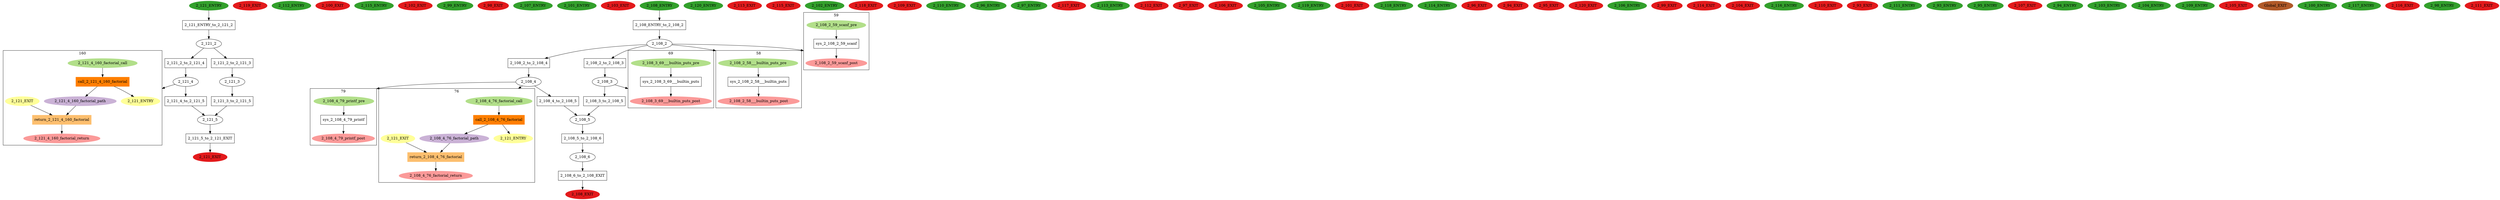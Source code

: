 digraph model { 
compound=true; 
node  [style="filled", colorscheme="paired12"];  "2_121_4" [shape=ellipse, style=""];
subgraph "cluster_2_121_4_160" { 
label="160"  "2_121_4_160_factorial_entry_ref" [label="2_121_ENTRY", shape=ellipse, color=11, style=filled];
  "2_121_4_160_factorial_path" [shape=ellipse, color=9, style=filled];
  "2_121_4_160_factorial_call" [shape=ellipse, style=""];
  "2_121_4_160_factorial_return" [shape=ellipse, style=""];
  "2_121_4_160_factorial_exit_ref" [label="2_121_EXIT", shape=ellipse, color=11, style=filled];
  "call_2_121_4_160_factorial" [shape=box, style=""];
  "call_2_121_4_160_factorial" [color=8, style=filled];
  "call_2_121_4_160_factorial" [label="call_2_121_4_160_factorial\n"];
  "return_2_121_4_160_factorial" [shape=box, style=""];
  "return_2_121_4_160_factorial" [color=7, style=filled];
  "return_2_121_4_160_factorial" [label="return_2_121_4_160_factorial\n"];
  "call_2_121_4_160_factorial" -> "2_121_4_160_factorial_path" [label="", arrowhead="normal"];
  "return_2_121_4_160_factorial" -> "2_121_4_160_factorial_return" [label="", arrowhead="normal"];
  "2_121_4_160_factorial_call" -> "call_2_121_4_160_factorial" [label="", arrowhead="normal"];
  "2_121_4_160_factorial_exit_ref" -> "return_2_121_4_160_factorial" [label="", arrowhead="normal"];
  "2_121_4_160_factorial_path" -> "return_2_121_4_160_factorial" [label="", arrowhead="normal"];
  "call_2_121_4_160_factorial" -> "2_121_4_160_factorial_entry_ref" [label="", arrowhead="normal"];
}
  "2_121_4" -> "2_121_4_160_factorial_entry_ref" [lhead="cluster_2_121_4_160"];
  "2_121_4_160_factorial_call" [color=3, style=filled];
  "2_121_4_160_factorial_return" [color=5, style=filled];
  "2_121_5" [shape=ellipse, style=""];
  "2_119_EXIT" [shape=ellipse, color=6, style=filled];
  "2_112_ENTRY" [shape=ellipse, color=4, style=filled];
  "2_100_EXIT" [shape=ellipse, color=6, style=filled];
  "2_115_ENTRY" [shape=ellipse, color=4, style=filled];
  "2_121_2" [shape=ellipse, style=""];
  "2_121_3" [shape=ellipse, style=""];
  "2_102_EXIT" [shape=ellipse, color=6, style=filled];
  "2_99_ENTRY" [shape=ellipse, color=4, style=filled];
  "2_98_EXIT" [shape=ellipse, color=6, style=filled];
  "2_107_ENTRY" [shape=ellipse, color=4, style=filled];
  "2_101_ENTRY" [shape=ellipse, color=4, style=filled];
  "2_121_EXIT" [shape=ellipse, color=6, style=filled];
  "2_103_EXIT" [shape=ellipse, color=6, style=filled];
  "2_108_EXIT" [shape=ellipse, color=6, style=filled];
  "2_120_ENTRY" [shape=ellipse, color=4, style=filled];
  "2_113_EXIT" [shape=ellipse, color=6, style=filled];
  "2_115_EXIT" [shape=ellipse, color=6, style=filled];
  "2_102_ENTRY" [shape=ellipse, color=4, style=filled];
  "2_118_EXIT" [shape=ellipse, color=6, style=filled];
  "2_109_EXIT" [shape=ellipse, color=6, style=filled];
  "2_110_ENTRY" [shape=ellipse, color=4, style=filled];
  "2_96_ENTRY" [shape=ellipse, color=4, style=filled];
  "2_97_ENTRY" [shape=ellipse, color=4, style=filled];
  "2_117_EXIT" [shape=ellipse, color=6, style=filled];
  "2_113_ENTRY" [shape=ellipse, color=4, style=filled];
  "2_108_ENTRY" [shape=ellipse, color=4, style=filled];
  "2_112_EXIT" [shape=ellipse, color=6, style=filled];
  "2_97_EXIT" [shape=ellipse, color=6, style=filled];
  "2_106_EXIT" [shape=ellipse, color=6, style=filled];
  "2_105_ENTRY" [shape=ellipse, color=4, style=filled];
  "2_119_ENTRY" [shape=ellipse, color=4, style=filled];
  "2_101_EXIT" [shape=ellipse, color=6, style=filled];
  "2_118_ENTRY" [shape=ellipse, color=4, style=filled];
  "2_114_ENTRY" [shape=ellipse, color=4, style=filled];
  "2_96_EXIT" [shape=ellipse, color=6, style=filled];
  "2_94_EXIT" [shape=ellipse, color=6, style=filled];
  "2_108_2" [shape=ellipse, style=""];
subgraph "cluster_2_108_2_58" { 
label="58"  "2_108_2_58___builtin_puts_pre" [shape=ellipse, style=""];
  "2_108_2_58___builtin_puts_post" [shape=ellipse, style=""];
  "sys_2_108_2_58___builtin_puts" [shape=box, style=""];
  "sys_2_108_2_58___builtin_puts" [label="sys_2_108_2_58___builtin_puts\n"];
  "2_108_2_58___builtin_puts_pre" -> "sys_2_108_2_58___builtin_puts" [label="", arrowhead="normal"];
  "sys_2_108_2_58___builtin_puts" -> "2_108_2_58___builtin_puts_post" [label="", arrowhead="normal"];
}
  "2_108_2" -> "2_108_2_58___builtin_puts_pre" [lhead="cluster_2_108_2_58"];
  "2_108_2_58___builtin_puts_pre" [color=3, style=filled];
  "2_108_2_58___builtin_puts_post" [color=5, style=filled];
subgraph "cluster_2_108_2_59" { 
label="59"  "2_108_2_59_scanf_post" [shape=ellipse, style=""];
  "2_108_2_59_scanf_pre" [shape=ellipse, style=""];
  "sys_2_108_2_59_scanf" [shape=box, style=""];
  "sys_2_108_2_59_scanf" [label="sys_2_108_2_59_scanf\n"];
  "sys_2_108_2_59_scanf" -> "2_108_2_59_scanf_post" [label="", arrowhead="normal"];
  "2_108_2_59_scanf_pre" -> "sys_2_108_2_59_scanf" [label="", arrowhead="normal"];
}
  "2_108_2" -> "2_108_2_59_scanf_post" [lhead="cluster_2_108_2_59"];
  "2_108_2_59_scanf_pre" [color=3, style=filled];
  "2_108_2_59_scanf_post" [color=5, style=filled];
  "2_95_EXIT" [shape=ellipse, color=6, style=filled];
  "2_120_EXIT" [shape=ellipse, color=6, style=filled];
  "2_106_ENTRY" [shape=ellipse, color=4, style=filled];
  "2_99_EXIT" [shape=ellipse, color=6, style=filled];
  "2_114_EXIT" [shape=ellipse, color=6, style=filled];
  "2_104_EXIT" [shape=ellipse, color=6, style=filled];
  "2_116_ENTRY" [shape=ellipse, color=4, style=filled];
  "2_110_EXIT" [shape=ellipse, color=6, style=filled];
  "2_93_EXIT" [shape=ellipse, color=6, style=filled];
  "2_111_ENTRY" [shape=ellipse, color=4, style=filled];
  "2_121_ENTRY" [shape=ellipse, color=4, style=filled];
  "2_93_ENTRY" [shape=ellipse, color=4, style=filled];
  "2_95_ENTRY" [shape=ellipse, color=4, style=filled];
  "2_107_EXIT" [shape=ellipse, color=6, style=filled];
  "2_94_ENTRY" [shape=ellipse, color=4, style=filled];
  "2_103_ENTRY" [shape=ellipse, color=4, style=filled];
  "2_104_ENTRY" [shape=ellipse, color=4, style=filled];
  "2_108_6" [shape=ellipse, style=""];
  "2_109_ENTRY" [shape=ellipse, color=4, style=filled];
  "2_105_EXIT" [shape=ellipse, color=6, style=filled];
  "2_108_5" [shape=ellipse, style=""];
  "Global_EXIT" [shape=ellipse, color=12, style=filled];
  "2_108_4" [shape=ellipse, style=""];
subgraph "cluster_2_108_4_76" { 
label="76"  "2_108_4_76_factorial_call" [shape=ellipse, style=""];
  "2_108_4_76_factorial_return" [shape=ellipse, style=""];
  "2_108_4_76_factorial_exit_ref" [label="2_121_EXIT", shape=ellipse, color=11, style=filled];
  "2_108_4_76_factorial_path" [shape=ellipse, color=9, style=filled];
  "2_108_4_76_factorial_entry_ref" [label="2_121_ENTRY", shape=ellipse, color=11, style=filled];
  "return_2_108_4_76_factorial" [shape=box, style=""];
  "return_2_108_4_76_factorial" [color=7, style=filled];
  "return_2_108_4_76_factorial" [label="return_2_108_4_76_factorial\n"];
  "call_2_108_4_76_factorial" [shape=box, style=""];
  "call_2_108_4_76_factorial" [color=8, style=filled];
  "call_2_108_4_76_factorial" [label="call_2_108_4_76_factorial\n"];
  "call_2_108_4_76_factorial" -> "2_108_4_76_factorial_entry_ref" [label="", arrowhead="normal"];
  "return_2_108_4_76_factorial" -> "2_108_4_76_factorial_return" [label="", arrowhead="normal"];
  "2_108_4_76_factorial_exit_ref" -> "return_2_108_4_76_factorial" [label="", arrowhead="normal"];
  "2_108_4_76_factorial_call" -> "call_2_108_4_76_factorial" [label="", arrowhead="normal"];
  "call_2_108_4_76_factorial" -> "2_108_4_76_factorial_path" [label="", arrowhead="normal"];
  "2_108_4_76_factorial_path" -> "return_2_108_4_76_factorial" [label="", arrowhead="normal"];
}
  "2_108_4" -> "2_108_4_76_factorial_call" [lhead="cluster_2_108_4_76"];
  "2_108_4_76_factorial_call" [color=3, style=filled];
  "2_108_4_76_factorial_return" [color=5, style=filled];
subgraph "cluster_2_108_4_79" { 
label="79"  "2_108_4_79_printf_pre" [shape=ellipse, style=""];
  "2_108_4_79_printf_post" [shape=ellipse, style=""];
  "sys_2_108_4_79_printf" [shape=box, style=""];
  "sys_2_108_4_79_printf" [label="sys_2_108_4_79_printf\n"];
  "2_108_4_79_printf_pre" -> "sys_2_108_4_79_printf" [label="", arrowhead="normal"];
  "sys_2_108_4_79_printf" -> "2_108_4_79_printf_post" [label="", arrowhead="normal"];
}
  "2_108_4" -> "2_108_4_79_printf_pre" [lhead="cluster_2_108_4_79"];
  "2_108_4_79_printf_pre" [color=3, style=filled];
  "2_108_4_79_printf_post" [color=5, style=filled];
  "2_100_ENTRY" [shape=ellipse, color=4, style=filled];
  "2_108_3" [shape=ellipse, style=""];
subgraph "cluster_2_108_3_69" { 
label="69"  "2_108_3_69___builtin_puts_post" [shape=ellipse, style=""];
  "2_108_3_69___builtin_puts_pre" [shape=ellipse, style=""];
  "sys_2_108_3_69___builtin_puts" [shape=box, style=""];
  "sys_2_108_3_69___builtin_puts" [label="sys_2_108_3_69___builtin_puts\n"];
  "sys_2_108_3_69___builtin_puts" -> "2_108_3_69___builtin_puts_post" [label="", arrowhead="normal"];
  "2_108_3_69___builtin_puts_pre" -> "sys_2_108_3_69___builtin_puts" [label="", arrowhead="normal"];
}
  "2_108_3" -> "2_108_3_69___builtin_puts_post" [lhead="cluster_2_108_3_69"];
  "2_108_3_69___builtin_puts_pre" [color=3, style=filled];
  "2_108_3_69___builtin_puts_post" [color=5, style=filled];
  "2_117_ENTRY" [shape=ellipse, color=4, style=filled];
  "2_116_EXIT" [shape=ellipse, color=6, style=filled];
  "2_98_ENTRY" [shape=ellipse, color=4, style=filled];
  "2_111_EXIT" [shape=ellipse, color=6, style=filled];
  "2_108_2_to_2_108_3" [shape=box, style=""];
  "2_108_2_to_2_108_3" [label="2_108_2_to_2_108_3\n"];
  "2_108_2_to_2_108_4" [shape=box, style=""];
  "2_108_2_to_2_108_4" [label="2_108_2_to_2_108_4\n"];
  "2_108_5_to_2_108_6" [shape=box, style=""];
  "2_108_5_to_2_108_6" [label="2_108_5_to_2_108_6\n"];
  "2_108_6_to_2_108_EXIT" [shape=box, style=""];
  "2_108_6_to_2_108_EXIT" [label="2_108_6_to_2_108_EXIT\n"];
  "2_121_2_to_2_121_4" [shape=box, style=""];
  "2_121_2_to_2_121_4" [label="2_121_2_to_2_121_4\n"];
  "2_121_2_to_2_121_3" [shape=box, style=""];
  "2_121_2_to_2_121_3" [label="2_121_2_to_2_121_3\n"];
  "2_108_3_to_2_108_5" [shape=box, style=""];
  "2_108_3_to_2_108_5" [label="2_108_3_to_2_108_5\n"];
  "2_108_ENTRY_to_2_108_2" [shape=box, style=""];
  "2_108_ENTRY_to_2_108_2" [label="2_108_ENTRY_to_2_108_2\n"];
  "2_121_3_to_2_121_5" [shape=box, style=""];
  "2_121_3_to_2_121_5" [label="2_121_3_to_2_121_5\n"];
  "2_121_4_to_2_121_5" [shape=box, style=""];
  "2_121_4_to_2_121_5" [label="2_121_4_to_2_121_5\n"];
  "2_121_5_to_2_121_EXIT" [shape=box, style=""];
  "2_121_5_to_2_121_EXIT" [label="2_121_5_to_2_121_EXIT\n"];
  "2_108_4_to_2_108_5" [shape=box, style=""];
  "2_108_4_to_2_108_5" [label="2_108_4_to_2_108_5\n"];
  "2_121_ENTRY_to_2_121_2" [shape=box, style=""];
  "2_121_ENTRY_to_2_121_2" [label="2_121_ENTRY_to_2_121_2\n"];
  "2_121_2" -> "2_121_2_to_2_121_3" [label="", arrowhead="normal"];
  "2_121_5" -> "2_121_5_to_2_121_EXIT" [label="", arrowhead="normal"];
  "2_108_3_to_2_108_5" -> "2_108_5" [label="", arrowhead="normal"];
  "2_108_2_to_2_108_3" -> "2_108_3" [label="", arrowhead="normal"];
  "2_121_3" -> "2_121_3_to_2_121_5" [label="", arrowhead="normal"];
  "2_108_5_to_2_108_6" -> "2_108_6" [label="", arrowhead="normal"];
  "2_108_2" -> "2_108_2_to_2_108_3" [label="", arrowhead="normal"];
  "2_121_ENTRY_to_2_121_2" -> "2_121_2" [label="", arrowhead="normal"];
  "2_121_4" -> "2_121_4_to_2_121_5" [label="", arrowhead="normal"];
  "2_121_ENTRY" -> "2_121_ENTRY_to_2_121_2" [label="", arrowhead="normal"];
  "2_121_2_to_2_121_4" -> "2_121_4" [label="", arrowhead="normal"];
  "2_108_ENTRY" -> "2_108_ENTRY_to_2_108_2" [label="", arrowhead="normal"];
  "2_121_4_to_2_121_5" -> "2_121_5" [label="", arrowhead="normal"];
  "2_108_ENTRY_to_2_108_2" -> "2_108_2" [label="", arrowhead="normal"];
  "2_108_6" -> "2_108_6_to_2_108_EXIT" [label="", arrowhead="normal"];
  "2_121_3_to_2_121_5" -> "2_121_5" [label="", arrowhead="normal"];
  "2_121_2_to_2_121_3" -> "2_121_3" [label="", arrowhead="normal"];
  "2_108_5" -> "2_108_5_to_2_108_6" [label="", arrowhead="normal"];
  "2_108_6_to_2_108_EXIT" -> "2_108_EXIT" [label="", arrowhead="normal"];
  "2_121_5_to_2_121_EXIT" -> "2_121_EXIT" [label="", arrowhead="normal"];
  "2_108_3" -> "2_108_3_to_2_108_5" [label="", arrowhead="normal"];
  "2_108_4_to_2_108_5" -> "2_108_5" [label="", arrowhead="normal"];
  "2_121_2" -> "2_121_2_to_2_121_4" [label="", arrowhead="normal"];
  "2_108_2" -> "2_108_2_to_2_108_4" [label="", arrowhead="normal"];
  "2_108_4" -> "2_108_4_to_2_108_5" [label="", arrowhead="normal"];
  "2_108_2_to_2_108_4" -> "2_108_4" [label="", arrowhead="normal"];
}
